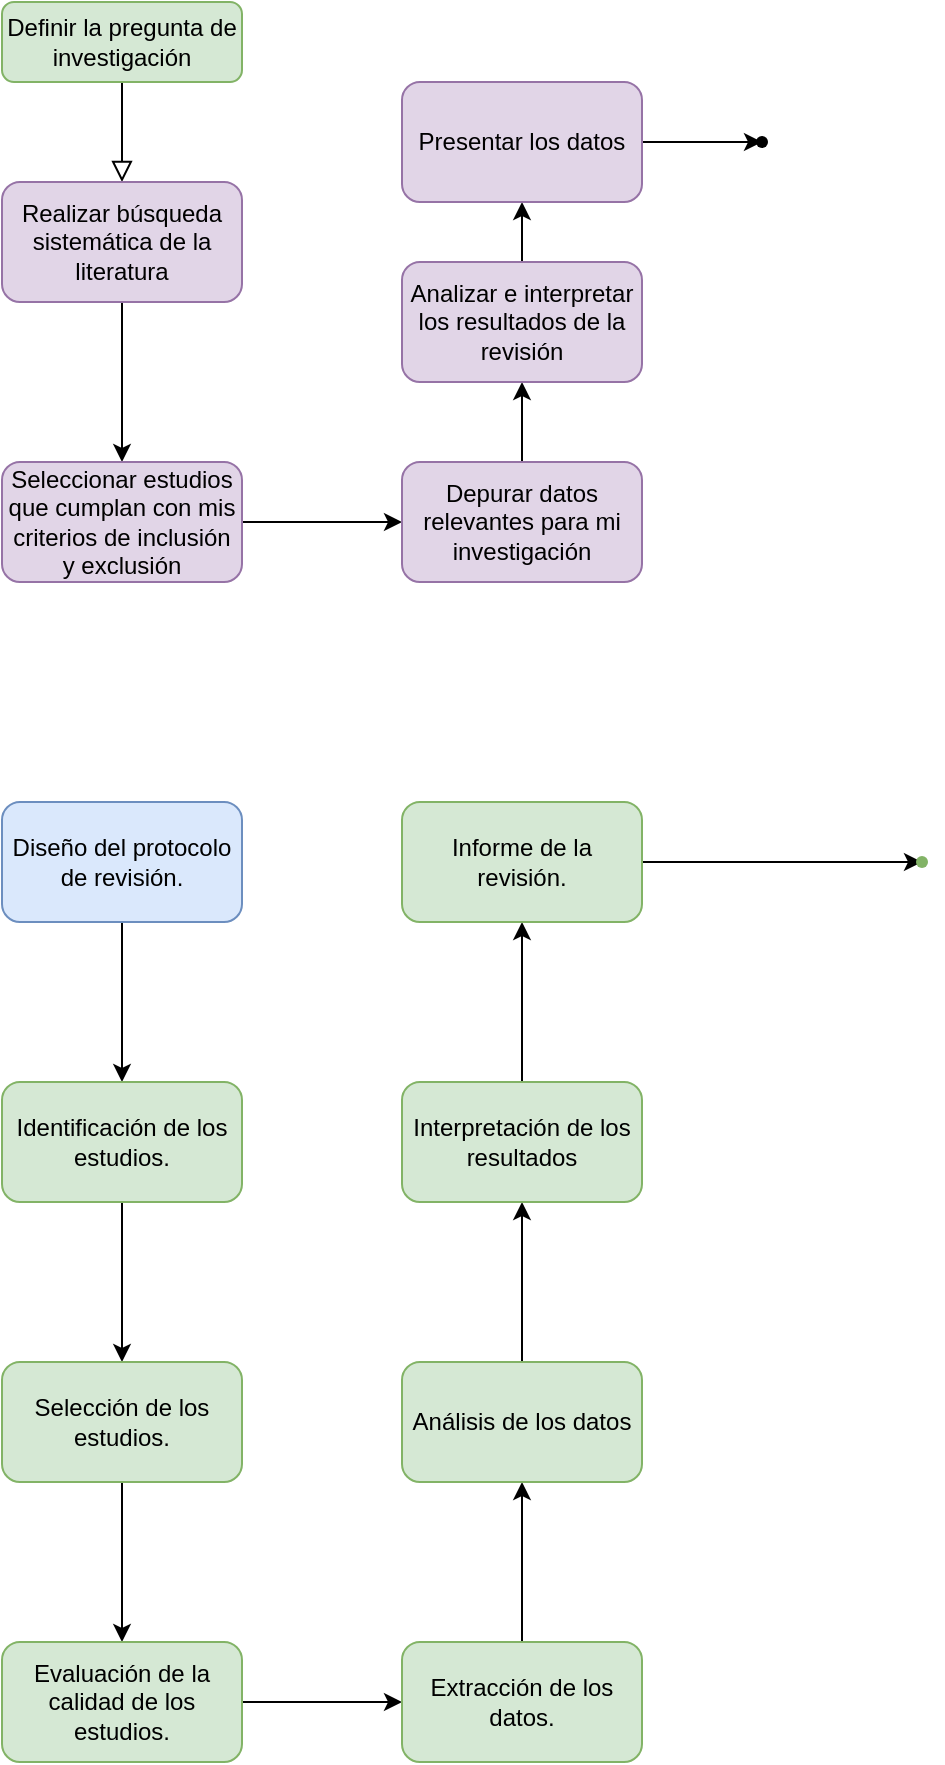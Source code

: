 <mxfile version="21.2.2" type="github">
  <diagram id="C5RBs43oDa-KdzZeNtuy" name="Page-1">
    <mxGraphModel dx="1050" dy="577" grid="1" gridSize="10" guides="1" tooltips="1" connect="1" arrows="1" fold="1" page="1" pageScale="1" pageWidth="827" pageHeight="1169" math="0" shadow="0">
      <root>
        <mxCell id="WIyWlLk6GJQsqaUBKTNV-0" />
        <mxCell id="WIyWlLk6GJQsqaUBKTNV-1" parent="WIyWlLk6GJQsqaUBKTNV-0" />
        <mxCell id="WIyWlLk6GJQsqaUBKTNV-2" value="" style="rounded=0;html=1;jettySize=auto;orthogonalLoop=1;fontSize=11;endArrow=block;endFill=0;endSize=8;strokeWidth=1;shadow=0;labelBackgroundColor=none;edgeStyle=orthogonalEdgeStyle;" parent="WIyWlLk6GJQsqaUBKTNV-1" source="WIyWlLk6GJQsqaUBKTNV-3" edge="1">
          <mxGeometry relative="1" as="geometry">
            <mxPoint x="220" y="170" as="targetPoint" />
          </mxGeometry>
        </mxCell>
        <mxCell id="WIyWlLk6GJQsqaUBKTNV-3" value="Definir la pregunta de investigación" style="rounded=1;whiteSpace=wrap;html=1;fontSize=12;glass=0;strokeWidth=1;shadow=0;fillColor=#d5e8d4;strokeColor=#82b366;" parent="WIyWlLk6GJQsqaUBKTNV-1" vertex="1">
          <mxGeometry x="160" y="80" width="120" height="40" as="geometry" />
        </mxCell>
        <mxCell id="EGYyjjk6d_iCsyQxBGOS-2" value="" style="edgeStyle=orthogonalEdgeStyle;rounded=0;orthogonalLoop=1;jettySize=auto;html=1;" edge="1" parent="WIyWlLk6GJQsqaUBKTNV-1" source="EGYyjjk6d_iCsyQxBGOS-0" target="EGYyjjk6d_iCsyQxBGOS-1">
          <mxGeometry relative="1" as="geometry" />
        </mxCell>
        <mxCell id="EGYyjjk6d_iCsyQxBGOS-0" value="Realizar búsqueda sistemática de la literatura" style="rounded=1;whiteSpace=wrap;html=1;fillColor=#e1d5e7;strokeColor=#9673a6;" vertex="1" parent="WIyWlLk6GJQsqaUBKTNV-1">
          <mxGeometry x="160" y="170" width="120" height="60" as="geometry" />
        </mxCell>
        <mxCell id="EGYyjjk6d_iCsyQxBGOS-4" value="" style="edgeStyle=orthogonalEdgeStyle;rounded=0;orthogonalLoop=1;jettySize=auto;html=1;" edge="1" parent="WIyWlLk6GJQsqaUBKTNV-1" source="EGYyjjk6d_iCsyQxBGOS-1" target="EGYyjjk6d_iCsyQxBGOS-3">
          <mxGeometry relative="1" as="geometry" />
        </mxCell>
        <mxCell id="EGYyjjk6d_iCsyQxBGOS-1" value="Seleccionar estudios que cumplan con mis criterios de inclusión y exclusión" style="whiteSpace=wrap;html=1;rounded=1;fillColor=#e1d5e7;strokeColor=#9673a6;" vertex="1" parent="WIyWlLk6GJQsqaUBKTNV-1">
          <mxGeometry x="160" y="310" width="120" height="60" as="geometry" />
        </mxCell>
        <mxCell id="EGYyjjk6d_iCsyQxBGOS-6" value="" style="edgeStyle=orthogonalEdgeStyle;rounded=0;orthogonalLoop=1;jettySize=auto;html=1;" edge="1" parent="WIyWlLk6GJQsqaUBKTNV-1" source="EGYyjjk6d_iCsyQxBGOS-3" target="EGYyjjk6d_iCsyQxBGOS-5">
          <mxGeometry relative="1" as="geometry" />
        </mxCell>
        <mxCell id="EGYyjjk6d_iCsyQxBGOS-3" value="Depurar datos relevantes para mi investigación" style="whiteSpace=wrap;html=1;rounded=1;fillColor=#e1d5e7;strokeColor=#9673a6;" vertex="1" parent="WIyWlLk6GJQsqaUBKTNV-1">
          <mxGeometry x="360" y="310" width="120" height="60" as="geometry" />
        </mxCell>
        <mxCell id="EGYyjjk6d_iCsyQxBGOS-8" value="" style="edgeStyle=orthogonalEdgeStyle;rounded=0;orthogonalLoop=1;jettySize=auto;html=1;" edge="1" parent="WIyWlLk6GJQsqaUBKTNV-1" source="EGYyjjk6d_iCsyQxBGOS-5" target="EGYyjjk6d_iCsyQxBGOS-7">
          <mxGeometry relative="1" as="geometry" />
        </mxCell>
        <mxCell id="EGYyjjk6d_iCsyQxBGOS-5" value="Analizar e interpretar los resultados de la revisión" style="whiteSpace=wrap;html=1;rounded=1;fillColor=#e1d5e7;strokeColor=#9673a6;" vertex="1" parent="WIyWlLk6GJQsqaUBKTNV-1">
          <mxGeometry x="360" y="210" width="120" height="60" as="geometry" />
        </mxCell>
        <mxCell id="EGYyjjk6d_iCsyQxBGOS-10" value="" style="edgeStyle=orthogonalEdgeStyle;rounded=0;orthogonalLoop=1;jettySize=auto;html=1;" edge="1" parent="WIyWlLk6GJQsqaUBKTNV-1" source="EGYyjjk6d_iCsyQxBGOS-7" target="EGYyjjk6d_iCsyQxBGOS-9">
          <mxGeometry relative="1" as="geometry" />
        </mxCell>
        <mxCell id="EGYyjjk6d_iCsyQxBGOS-7" value="Presentar los datos" style="whiteSpace=wrap;html=1;rounded=1;fillColor=#e1d5e7;strokeColor=#9673a6;" vertex="1" parent="WIyWlLk6GJQsqaUBKTNV-1">
          <mxGeometry x="360" y="120" width="120" height="60" as="geometry" />
        </mxCell>
        <mxCell id="EGYyjjk6d_iCsyQxBGOS-9" value="" style="shape=waypoint;sketch=0;size=6;pointerEvents=1;points=[];fillColor=default;resizable=0;rotatable=0;perimeter=centerPerimeter;snapToPoint=1;rounded=1;" vertex="1" parent="WIyWlLk6GJQsqaUBKTNV-1">
          <mxGeometry x="530" y="140" width="20" height="20" as="geometry" />
        </mxCell>
        <mxCell id="EGYyjjk6d_iCsyQxBGOS-13" value="" style="edgeStyle=orthogonalEdgeStyle;rounded=0;orthogonalLoop=1;jettySize=auto;html=1;" edge="1" parent="WIyWlLk6GJQsqaUBKTNV-1" source="EGYyjjk6d_iCsyQxBGOS-11" target="EGYyjjk6d_iCsyQxBGOS-12">
          <mxGeometry relative="1" as="geometry" />
        </mxCell>
        <mxCell id="EGYyjjk6d_iCsyQxBGOS-11" value="Diseño del protocolo de revisión." style="rounded=1;whiteSpace=wrap;html=1;fillColor=#dae8fc;strokeColor=#6c8ebf;" vertex="1" parent="WIyWlLk6GJQsqaUBKTNV-1">
          <mxGeometry x="160" y="480" width="120" height="60" as="geometry" />
        </mxCell>
        <mxCell id="EGYyjjk6d_iCsyQxBGOS-15" value="" style="edgeStyle=orthogonalEdgeStyle;rounded=0;orthogonalLoop=1;jettySize=auto;html=1;" edge="1" parent="WIyWlLk6GJQsqaUBKTNV-1" source="EGYyjjk6d_iCsyQxBGOS-12" target="EGYyjjk6d_iCsyQxBGOS-14">
          <mxGeometry relative="1" as="geometry" />
        </mxCell>
        <mxCell id="EGYyjjk6d_iCsyQxBGOS-12" value="Identificación de los estudios." style="whiteSpace=wrap;html=1;rounded=1;fillColor=#d5e8d4;strokeColor=#82b366;" vertex="1" parent="WIyWlLk6GJQsqaUBKTNV-1">
          <mxGeometry x="160" y="620" width="120" height="60" as="geometry" />
        </mxCell>
        <mxCell id="EGYyjjk6d_iCsyQxBGOS-17" value="" style="edgeStyle=orthogonalEdgeStyle;rounded=0;orthogonalLoop=1;jettySize=auto;html=1;" edge="1" parent="WIyWlLk6GJQsqaUBKTNV-1" source="EGYyjjk6d_iCsyQxBGOS-14" target="EGYyjjk6d_iCsyQxBGOS-16">
          <mxGeometry relative="1" as="geometry" />
        </mxCell>
        <mxCell id="EGYyjjk6d_iCsyQxBGOS-14" value="Selección de los estudios." style="whiteSpace=wrap;html=1;rounded=1;fillColor=#d5e8d4;strokeColor=#82b366;" vertex="1" parent="WIyWlLk6GJQsqaUBKTNV-1">
          <mxGeometry x="160" y="760" width="120" height="60" as="geometry" />
        </mxCell>
        <mxCell id="EGYyjjk6d_iCsyQxBGOS-19" value="" style="edgeStyle=orthogonalEdgeStyle;rounded=0;orthogonalLoop=1;jettySize=auto;html=1;" edge="1" parent="WIyWlLk6GJQsqaUBKTNV-1" source="EGYyjjk6d_iCsyQxBGOS-16" target="EGYyjjk6d_iCsyQxBGOS-18">
          <mxGeometry relative="1" as="geometry" />
        </mxCell>
        <mxCell id="EGYyjjk6d_iCsyQxBGOS-16" value="Evaluación de la calidad de los estudios." style="whiteSpace=wrap;html=1;rounded=1;fillColor=#d5e8d4;strokeColor=#82b366;" vertex="1" parent="WIyWlLk6GJQsqaUBKTNV-1">
          <mxGeometry x="160" y="900" width="120" height="60" as="geometry" />
        </mxCell>
        <mxCell id="EGYyjjk6d_iCsyQxBGOS-21" value="" style="edgeStyle=orthogonalEdgeStyle;rounded=0;orthogonalLoop=1;jettySize=auto;html=1;" edge="1" parent="WIyWlLk6GJQsqaUBKTNV-1" source="EGYyjjk6d_iCsyQxBGOS-18" target="EGYyjjk6d_iCsyQxBGOS-20">
          <mxGeometry relative="1" as="geometry" />
        </mxCell>
        <mxCell id="EGYyjjk6d_iCsyQxBGOS-18" value="Extracción de los datos." style="whiteSpace=wrap;html=1;rounded=1;fillColor=#d5e8d4;strokeColor=#82b366;" vertex="1" parent="WIyWlLk6GJQsqaUBKTNV-1">
          <mxGeometry x="360" y="900" width="120" height="60" as="geometry" />
        </mxCell>
        <mxCell id="EGYyjjk6d_iCsyQxBGOS-23" value="" style="edgeStyle=orthogonalEdgeStyle;rounded=0;orthogonalLoop=1;jettySize=auto;html=1;" edge="1" parent="WIyWlLk6GJQsqaUBKTNV-1" source="EGYyjjk6d_iCsyQxBGOS-20" target="EGYyjjk6d_iCsyQxBGOS-22">
          <mxGeometry relative="1" as="geometry" />
        </mxCell>
        <mxCell id="EGYyjjk6d_iCsyQxBGOS-20" value="Análisis de los datos" style="whiteSpace=wrap;html=1;rounded=1;fillColor=#d5e8d4;strokeColor=#82b366;" vertex="1" parent="WIyWlLk6GJQsqaUBKTNV-1">
          <mxGeometry x="360" y="760" width="120" height="60" as="geometry" />
        </mxCell>
        <mxCell id="EGYyjjk6d_iCsyQxBGOS-25" value="" style="edgeStyle=orthogonalEdgeStyle;rounded=0;orthogonalLoop=1;jettySize=auto;html=1;" edge="1" parent="WIyWlLk6GJQsqaUBKTNV-1" source="EGYyjjk6d_iCsyQxBGOS-22" target="EGYyjjk6d_iCsyQxBGOS-24">
          <mxGeometry relative="1" as="geometry" />
        </mxCell>
        <mxCell id="EGYyjjk6d_iCsyQxBGOS-22" value="Interpretación de los resultados" style="whiteSpace=wrap;html=1;rounded=1;fillColor=#d5e8d4;strokeColor=#82b366;" vertex="1" parent="WIyWlLk6GJQsqaUBKTNV-1">
          <mxGeometry x="360" y="620" width="120" height="60" as="geometry" />
        </mxCell>
        <mxCell id="EGYyjjk6d_iCsyQxBGOS-27" value="" style="edgeStyle=orthogonalEdgeStyle;rounded=0;orthogonalLoop=1;jettySize=auto;html=1;" edge="1" parent="WIyWlLk6GJQsqaUBKTNV-1" source="EGYyjjk6d_iCsyQxBGOS-24" target="EGYyjjk6d_iCsyQxBGOS-26">
          <mxGeometry relative="1" as="geometry" />
        </mxCell>
        <mxCell id="EGYyjjk6d_iCsyQxBGOS-24" value="Informe de la revisión." style="whiteSpace=wrap;html=1;rounded=1;fillColor=#d5e8d4;strokeColor=#82b366;" vertex="1" parent="WIyWlLk6GJQsqaUBKTNV-1">
          <mxGeometry x="360" y="480" width="120" height="60" as="geometry" />
        </mxCell>
        <mxCell id="EGYyjjk6d_iCsyQxBGOS-26" value="" style="shape=waypoint;sketch=0;size=6;pointerEvents=1;points=[];fillColor=#d5e8d4;resizable=0;rotatable=0;perimeter=centerPerimeter;snapToPoint=1;strokeColor=#82b366;rounded=1;" vertex="1" parent="WIyWlLk6GJQsqaUBKTNV-1">
          <mxGeometry x="610" y="500" width="20" height="20" as="geometry" />
        </mxCell>
      </root>
    </mxGraphModel>
  </diagram>
</mxfile>
